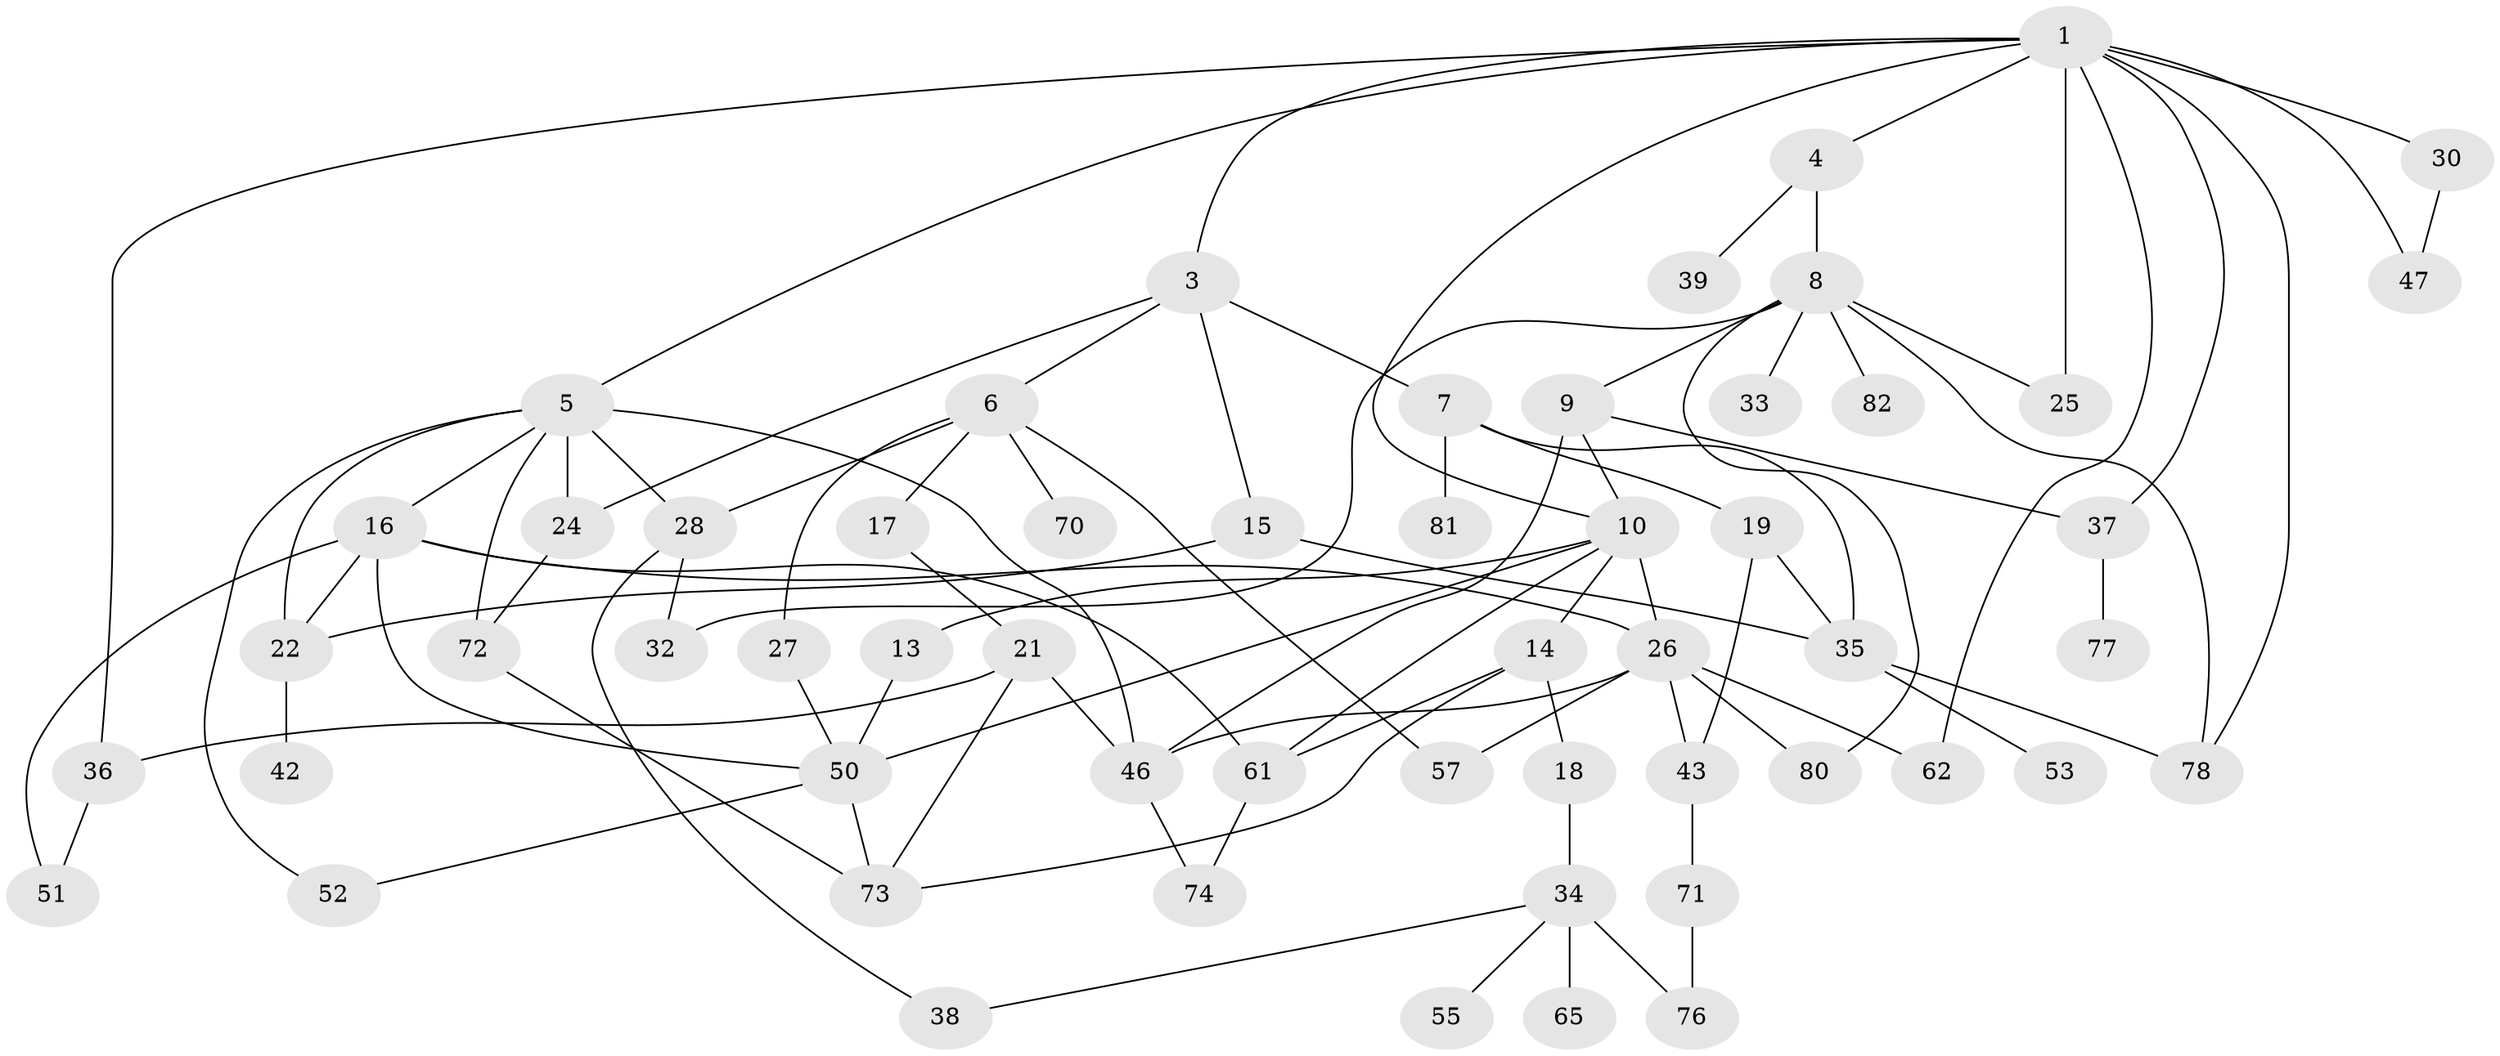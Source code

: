 // Generated by graph-tools (version 1.1) at 2025/23/03/03/25 07:23:34]
// undirected, 56 vertices, 91 edges
graph export_dot {
graph [start="1"]
  node [color=gray90,style=filled];
  1 [super="+2"];
  3;
  4 [super="+59"];
  5 [super="+20"];
  6 [super="+63"];
  7 [super="+11"];
  8 [super="+58"];
  9 [super="+23"];
  10 [super="+12"];
  13;
  14 [super="+69"];
  15 [super="+45"];
  16;
  17;
  18;
  19 [super="+44"];
  21 [super="+29"];
  22 [super="+68"];
  24 [super="+60"];
  25;
  26 [super="+49"];
  27 [super="+83"];
  28 [super="+31"];
  30 [super="+41"];
  32 [super="+67"];
  33;
  34 [super="+48"];
  35 [super="+64"];
  36 [super="+54"];
  37 [super="+40"];
  38;
  39;
  42;
  43;
  46 [super="+56"];
  47;
  50 [super="+66"];
  51;
  52;
  53;
  55;
  57;
  61 [super="+75"];
  62;
  65;
  70;
  71;
  72;
  73 [super="+79"];
  74;
  76;
  77;
  78;
  80;
  81;
  82;
  1 -- 4;
  1 -- 25;
  1 -- 37;
  1 -- 62;
  1 -- 47;
  1 -- 78;
  1 -- 3;
  1 -- 36;
  1 -- 5;
  1 -- 10;
  1 -- 30;
  3 -- 6;
  3 -- 7;
  3 -- 15;
  3 -- 24;
  4 -- 8;
  4 -- 39;
  5 -- 16;
  5 -- 46;
  5 -- 28 [weight=2];
  5 -- 72;
  5 -- 24;
  5 -- 52;
  5 -- 22;
  6 -- 17;
  6 -- 27;
  6 -- 28;
  6 -- 57;
  6 -- 70;
  7 -- 35;
  7 -- 81;
  7 -- 19;
  8 -- 9;
  8 -- 32;
  8 -- 33;
  8 -- 78;
  8 -- 25;
  8 -- 82;
  8 -- 80;
  9 -- 37;
  9 -- 10;
  9 -- 46;
  10 -- 13;
  10 -- 14;
  10 -- 26;
  10 -- 61;
  10 -- 50;
  13 -- 50;
  14 -- 18;
  14 -- 61;
  14 -- 73;
  15 -- 22;
  15 -- 35;
  16 -- 26;
  16 -- 51;
  16 -- 50;
  16 -- 22;
  16 -- 61;
  17 -- 21;
  18 -- 34;
  19 -- 35;
  19 -- 43;
  21 -- 36;
  21 -- 73;
  21 -- 46;
  22 -- 42;
  24 -- 72;
  26 -- 43;
  26 -- 62;
  26 -- 80;
  26 -- 57;
  26 -- 46;
  27 -- 50;
  28 -- 32;
  28 -- 38;
  30 -- 47;
  34 -- 38;
  34 -- 65;
  34 -- 76;
  34 -- 55;
  35 -- 53;
  35 -- 78;
  36 -- 51;
  37 -- 77;
  43 -- 71;
  46 -- 74;
  50 -- 73;
  50 -- 52;
  61 -- 74;
  71 -- 76;
  72 -- 73;
}
